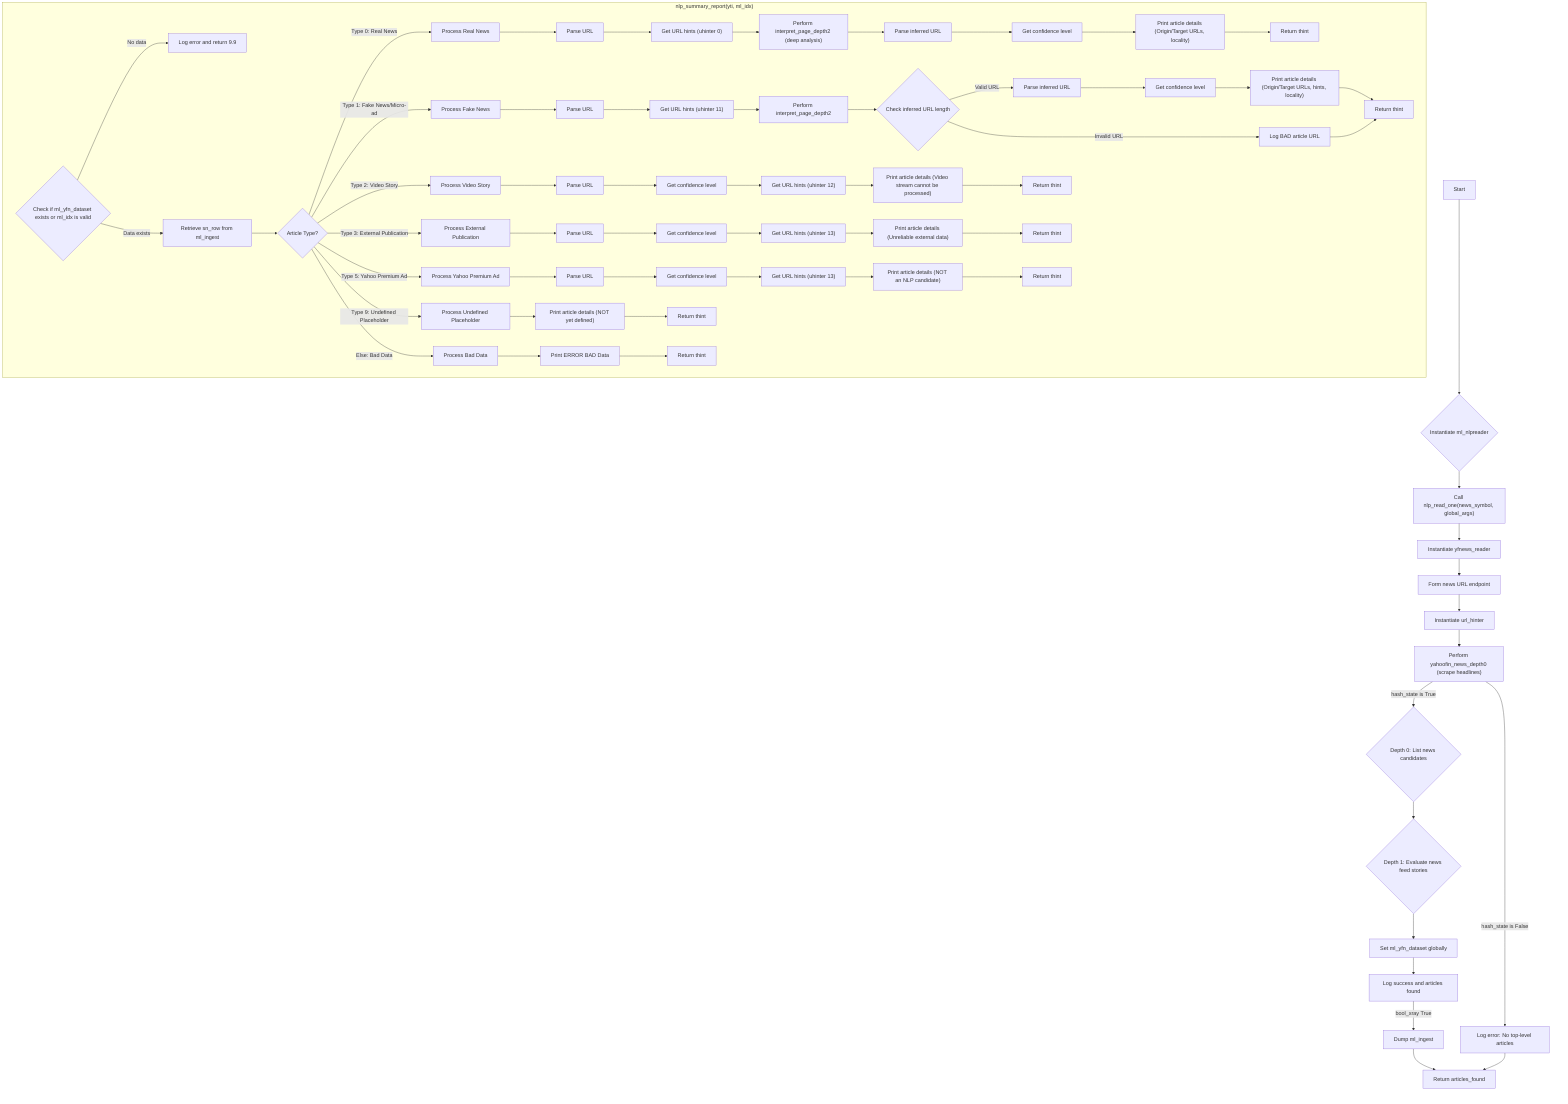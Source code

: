 graph TD
    A["Start"] --> B{"Instantiate ml_nlpreader"};
    B --> C["Call nlp_read_one(news_symbol, global_args)"];

    C --> D["Instantiate yfnews_reader"];
    D --> E["Form news URL endpoint"];
    E --> F["Instantiate url_hinter"];
    F --> G["Perform yahoofin_news_depth0 (scrape headlines)"];

    G -- "hash_state is True" --> H{"Depth 0: List news candidates"};
    H --> I{"Depth 1: Evaluate news feed stories"};
    I --> J["Set ml_yfn_dataset globally"];
    J --> K["Log success and articles found"];
    K -- "bool_xray True" --> L["Dump ml_ingest"];
    G -- "hash_state is False" --> M["Log error: No top-level articles"];

    L --> N["Return articles_found"];
    M --> N;

    subgraph "nlp_summary_report(yti, ml_idx)"
        O{"Check if ml_yfn_dataset exists or ml_idx is valid"};
        O -- "No data" --> P["Log error and return 9.9"];
        O -- "Data exists" --> Q["Retrieve sn_row from ml_ingest"];

        Q --> R{"Article Type?"};
        R -- "Type 0: Real News" --> S["Process Real News"];
        S --> T["Parse URL"];
        T --> U["Get URL hints (uhinter 0)"];
        U --> V["Perform interpret_page_depth2 (deep analysis)"];
        V --> W["Parse inferred URL"];
        W --> X["Get confidence level"];
        X --> Y["Print article details (Origin/Target URLs, locality)"];
        Y --> Z["Return thint"];

        R -- "Type 1: Fake News/Micro-ad" --> S1["Process Fake News"];
        S1 --> T1["Parse URL"];
        T1 --> U1["Get URL hints (uhinter 11)"];
        U1 --> V1["Perform interpret_page_depth2"];
        V1 --> W1{"Check inferred URL length"};
        W1 -- "Valid URL" --> X1["Parse inferred URL"];
        X1 --> Y1["Get confidence level"];
        Y1 --> Z1["Print article details (Origin/Target URLs, hints, locality)"];
        Z1 --> A2["Return thint"];
        W1 -- "Invalid URL" --> B2["Log BAD article URL"];
        B2 --> A2;

        R -- "Type 2: Video Story" --> S2["Process Video Story"];
        S2 --> T2["Parse URL"];
        T2 --> U2["Get confidence level"];
        U2 --> V2["Get URL hints (uhinter 12)"];
        V2 --> W2["Print article details (Video stream cannot be processed)"];
        W2 --> X2["Return thint"];

        R -- "Type 3: External Publication" --> S3["Process External Publication"];
        S3 --> T3["Parse URL"];
        T3 --> U3["Get confidence level"];
        U3 --> V3["Get URL hints (uhinter 13)"];
        V3 --> W3["Print article details (Unreliable external data)"];
        W3 --> X3["Return thint"];

        R -- "Type 5: Yahoo Premium Ad" --> S4["Process Yahoo Premium Ad"];
        S4 --> T4["Parse URL"];
        T4 --> U4["Get confidence level"];
        U4 --> V4["Get URL hints (uhinter 13)"];
        V4 --> W4["Print article details (NOT an NLP candidate)"];
        W4 --> X4["Return thint"];

        R -- "Type 9: Undefined Placeholder" --> S5["Process Undefined Placeholder"];
        S5 --> T5["Print article details (NOT yet defined)"];
        T5 --> U5["Return thint"];

        R -- "Else: Bad Data" --> S6["Process Bad Data"];
        S6 --> T6["Print ERROR BAD Data"];
        T6 --> U6["Return thint"];
    end